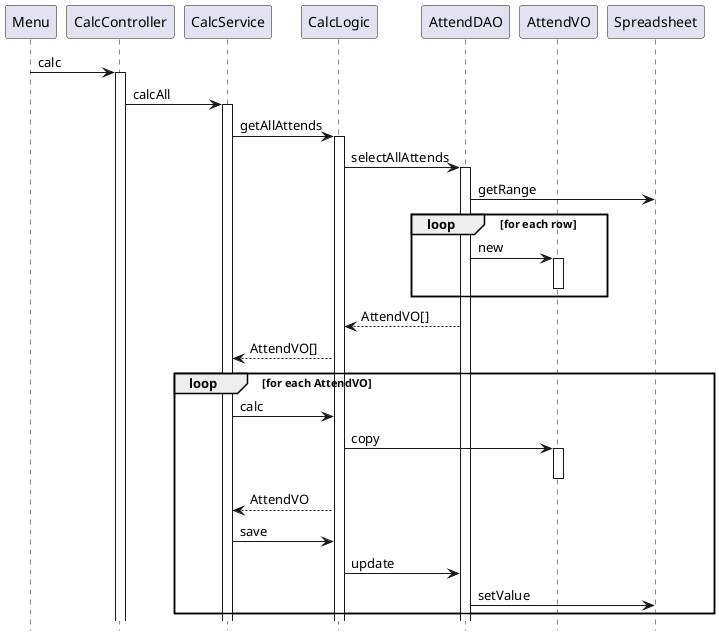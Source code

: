 @startuml

hide footbox

participant Menu
participant CalcController
participant CalcService
participant CalcLogic
participant AttendDAO
participant AttendVO
participant Spreadsheet

Menu -> CalcController :calc
activate CalcController

CalcController -> CalcService :calcAll
activate CalcService

CalcService -> CalcLogic :getAllAttends
activate CalcLogic

CalcLogic -> AttendDAO :selectAllAttends
activate AttendDAO

AttendDAO -> Spreadsheet :getRange

loop for each row
  AttendDAO -> AttendVO :new
  activate AttendVO
  deactivate AttendVO
end


CalcLogic <-- AttendDAO :AttendVO[]

CalcService <-- CalcLogic :AttendVO[]

loop for each AttendVO
  CalcService -> CalcLogic :calc
  CalcLogic -> AttendVO :copy
  activate AttendVO
  deactivate AttendVO
  CalcService <-- CalcLogic :AttendVO
  CalcService -> CalcLogic :save
  CalcLogic -> AttendDAO :update
  AttendDAO -> Spreadsheet :setValue

end

@enduml
